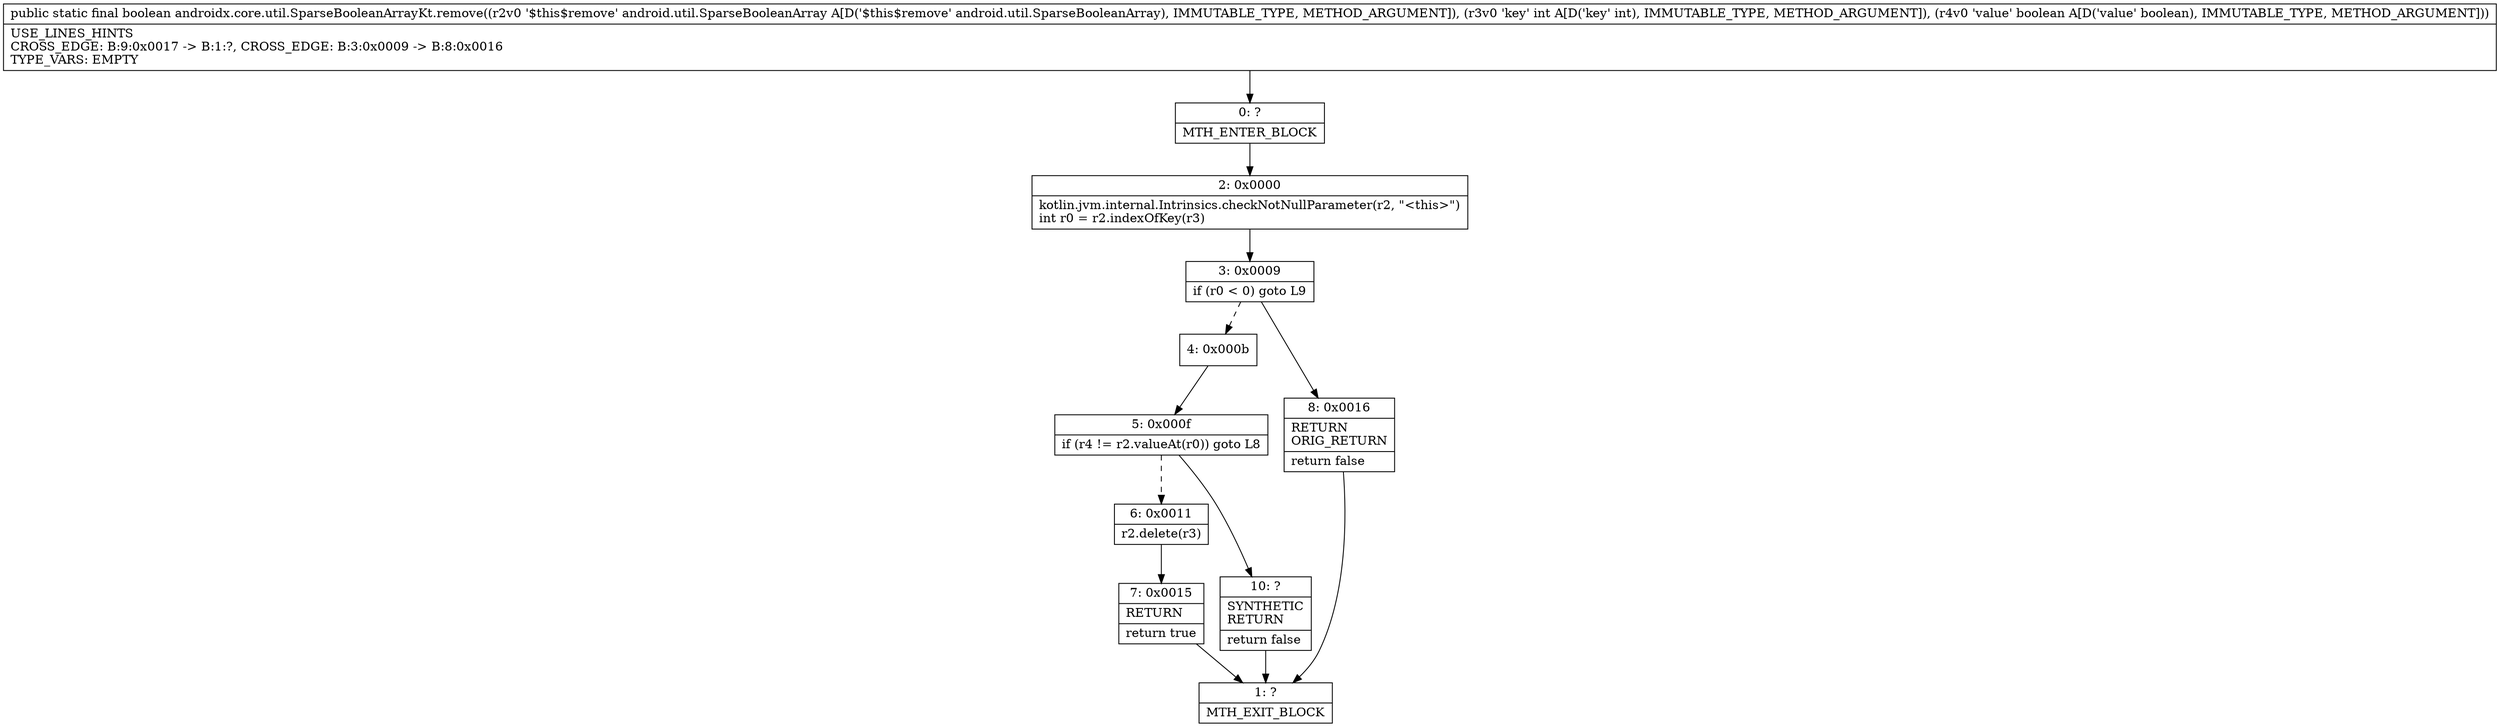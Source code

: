 digraph "CFG forandroidx.core.util.SparseBooleanArrayKt.remove(Landroid\/util\/SparseBooleanArray;IZ)Z" {
Node_0 [shape=record,label="{0\:\ ?|MTH_ENTER_BLOCK\l}"];
Node_2 [shape=record,label="{2\:\ 0x0000|kotlin.jvm.internal.Intrinsics.checkNotNullParameter(r2, \"\<this\>\")\lint r0 = r2.indexOfKey(r3)\l}"];
Node_3 [shape=record,label="{3\:\ 0x0009|if (r0 \< 0) goto L9\l}"];
Node_4 [shape=record,label="{4\:\ 0x000b}"];
Node_5 [shape=record,label="{5\:\ 0x000f|if (r4 != r2.valueAt(r0)) goto L8\l}"];
Node_6 [shape=record,label="{6\:\ 0x0011|r2.delete(r3)\l}"];
Node_7 [shape=record,label="{7\:\ 0x0015|RETURN\l|return true\l}"];
Node_1 [shape=record,label="{1\:\ ?|MTH_EXIT_BLOCK\l}"];
Node_10 [shape=record,label="{10\:\ ?|SYNTHETIC\lRETURN\l|return false\l}"];
Node_8 [shape=record,label="{8\:\ 0x0016|RETURN\lORIG_RETURN\l|return false\l}"];
MethodNode[shape=record,label="{public static final boolean androidx.core.util.SparseBooleanArrayKt.remove((r2v0 '$this$remove' android.util.SparseBooleanArray A[D('$this$remove' android.util.SparseBooleanArray), IMMUTABLE_TYPE, METHOD_ARGUMENT]), (r3v0 'key' int A[D('key' int), IMMUTABLE_TYPE, METHOD_ARGUMENT]), (r4v0 'value' boolean A[D('value' boolean), IMMUTABLE_TYPE, METHOD_ARGUMENT]))  | USE_LINES_HINTS\lCROSS_EDGE: B:9:0x0017 \-\> B:1:?, CROSS_EDGE: B:3:0x0009 \-\> B:8:0x0016\lTYPE_VARS: EMPTY\l}"];
MethodNode -> Node_0;Node_0 -> Node_2;
Node_2 -> Node_3;
Node_3 -> Node_4[style=dashed];
Node_3 -> Node_8;
Node_4 -> Node_5;
Node_5 -> Node_6[style=dashed];
Node_5 -> Node_10;
Node_6 -> Node_7;
Node_7 -> Node_1;
Node_10 -> Node_1;
Node_8 -> Node_1;
}

